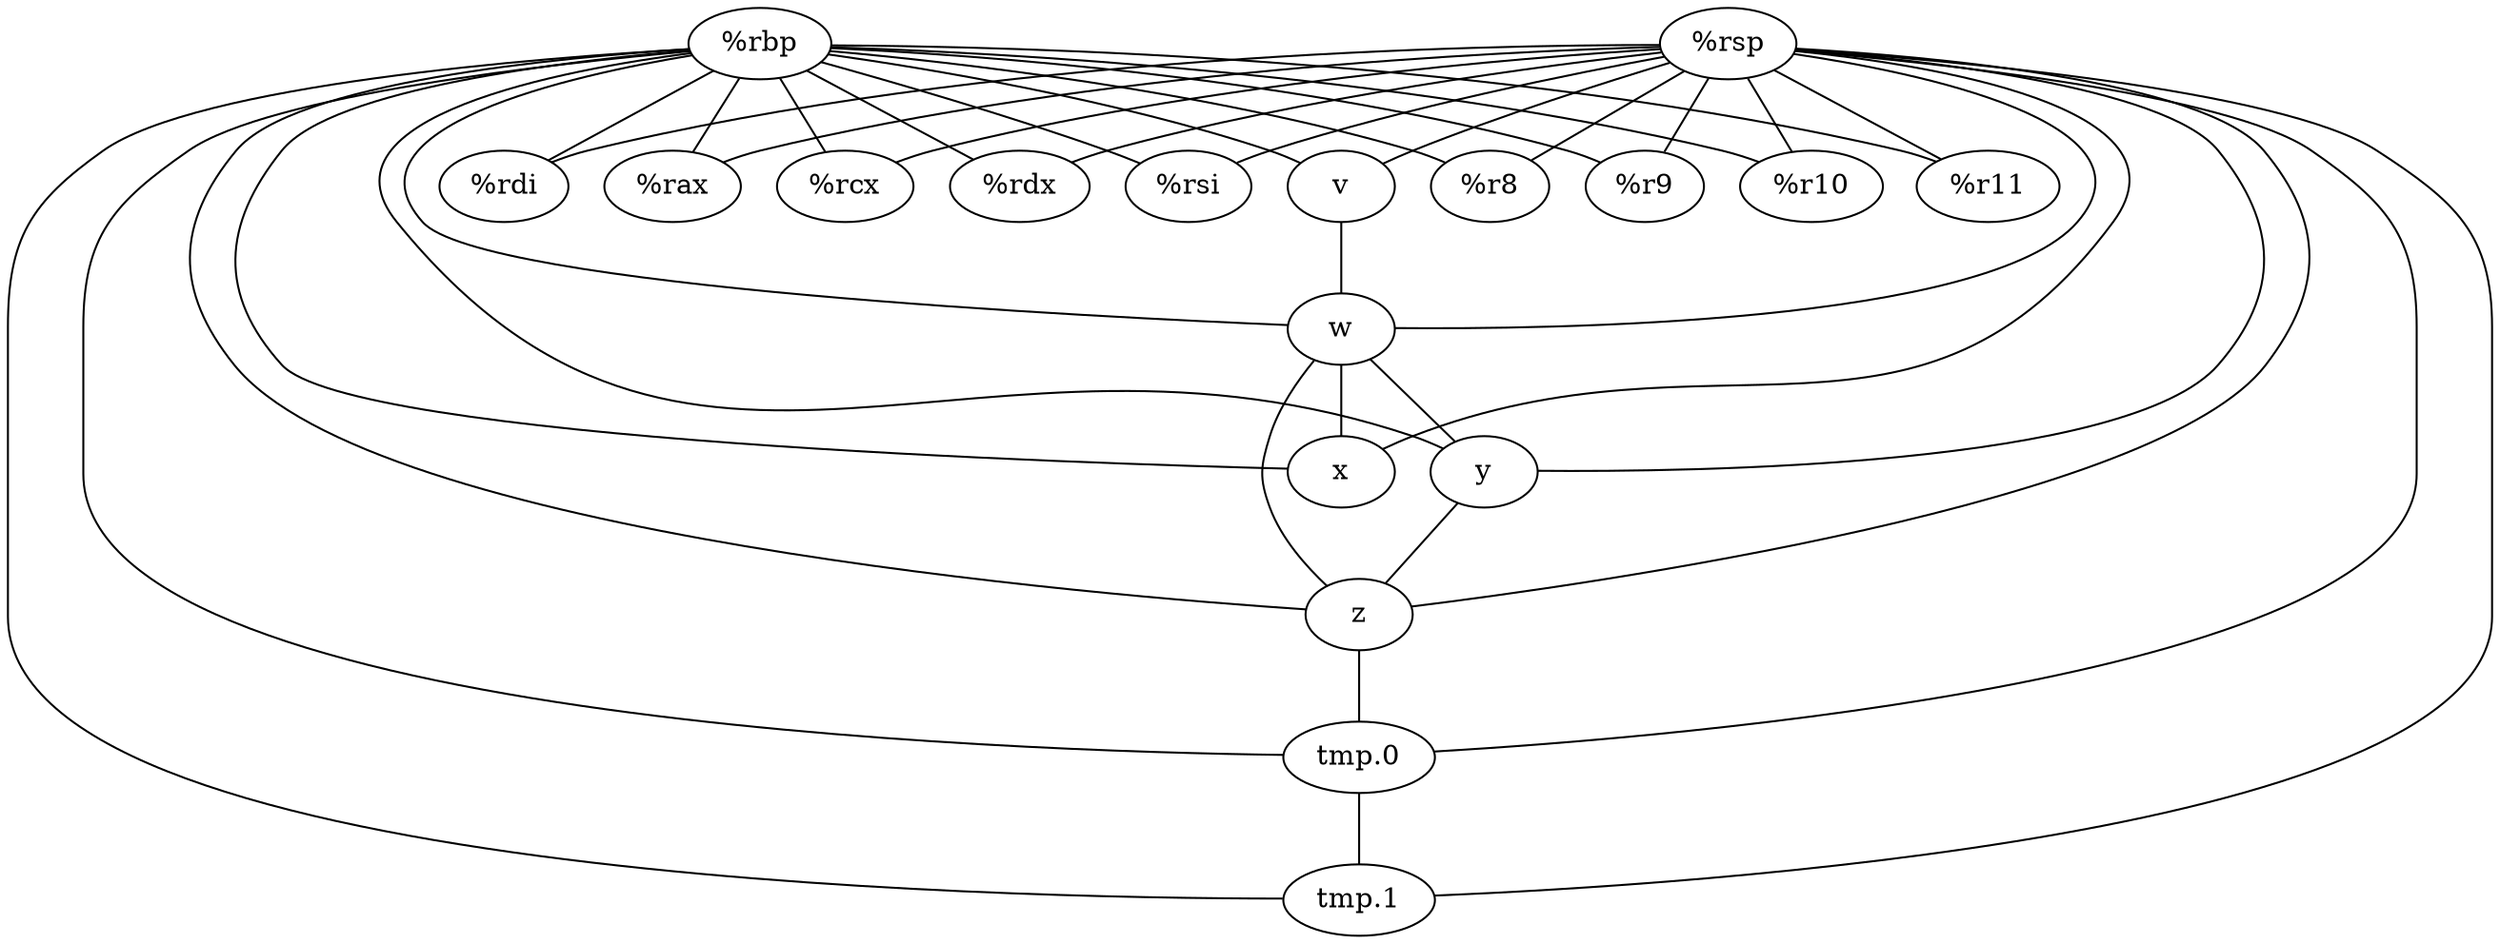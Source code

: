 graph {
        "\%rsp"
        "\%rbp"
        v
        w
        x
        y
        z
        "tmp.0"
        "tmp.1"
        "\%rdi"
        "\%rax"
        "\%rcx"
        "\%rdx"
        "\%rsi"
        "\%r8"
        "\%r9"
        "\%r10"
        "\%r11"
        "\%rsp" -- y [len=1.5]
        "\%rsp" -- "\%rax" [len=1.5]
        "\%rsp" -- "\%rcx" [len=1.5]
        "\%rsp" -- v [len=1.5]
        "\%rbp" -- "\%r11" [len=1.5]
        "\%rbp" -- "\%rdx" [len=1.5]
        "\%rsp" -- "\%rsi" [len=1.5]
        "\%rsp" -- w [len=1.5]
        w -- x [len=1.5]
        "\%rbp" -- x [len=1.5]
        "\%rbp" -- "tmp.0" [len=1.5]
        "\%rsp" -- "\%r8" [len=1.5]
        "\%rsp" -- z [len=1.5]
        "\%rsp" -- "tmp.1" [len=1.5]
        "\%rbp" -- "\%rdi" [len=1.5]
        "\%rsp" -- "\%r10" [len=1.5]
        w -- y [len=1.5]
        "\%rbp" -- "\%r9" [len=1.5]
        "tmp.0" -- "tmp.1" [len=1.5]
        "\%rbp" -- "\%rax" [len=1.5]
        z -- "tmp.0" [len=1.5]
        "\%rbp" -- y [len=1.5]
        v -- w [len=1.5]
        "\%rbp" -- "\%rcx" [len=1.5]
        y -- z [len=1.5]
        "\%rbp" -- v [len=1.5]
        "\%rbp" -- "\%rsi" [len=1.5]
        "\%rsp" -- "\%r11" [len=1.5]
        "\%rsp" -- "\%rdx" [len=1.5]
        "\%rbp" -- w [len=1.5]
        "\%rbp" -- "\%r8" [len=1.5]
        w -- z [len=1.5]
        "\%rbp" -- "\%r10" [len=1.5]
        "\%rbp" -- z [len=1.5]
        "\%rbp" -- "tmp.1" [len=1.5]
        "\%rsp" -- "tmp.0" [len=1.5]
        "\%rsp" -- x [len=1.5]
        "\%rsp" -- "\%rdi" [len=1.5]
        "\%rsp" -- "\%r9" [len=1.5]
}

